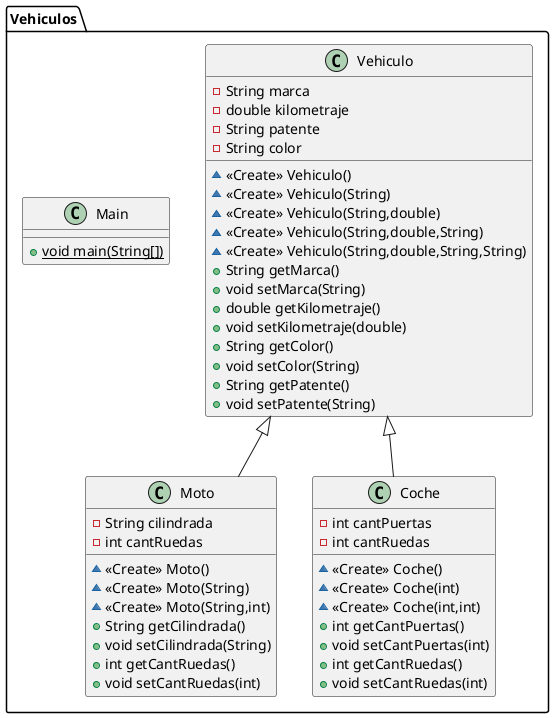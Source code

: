@startuml
class Vehiculos.Vehiculo {
- String marca
- double kilometraje
- String patente
- String color
~ <<Create>> Vehiculo()
~ <<Create>> Vehiculo(String)
~ <<Create>> Vehiculo(String,double)
~ <<Create>> Vehiculo(String,double,String)
~ <<Create>> Vehiculo(String,double,String,String)
+ String getMarca()
+ void setMarca(String)
+ double getKilometraje()
+ void setKilometraje(double)
+ String getColor()
+ void setColor(String)
+ String getPatente()
+ void setPatente(String)
}
class Vehiculos.Moto {
- String cilindrada
- int cantRuedas
~ <<Create>> Moto()
~ <<Create>> Moto(String)
~ <<Create>> Moto(String,int)
+ String getCilindrada()
+ void setCilindrada(String)
+ int getCantRuedas()
+ void setCantRuedas(int)
}
class Vehiculos.Coche {
- int cantPuertas
- int cantRuedas
~ <<Create>> Coche()
~ <<Create>> Coche(int)
~ <<Create>> Coche(int,int)
+ int getCantPuertas()
+ void setCantPuertas(int)
+ int getCantRuedas()
+ void setCantRuedas(int)
}
class Vehiculos.Main {
+ {static} void main(String[])
}


Vehiculos.Vehiculo <|-- Vehiculos.Moto
Vehiculos.Vehiculo <|-- Vehiculos.Coche
@enduml